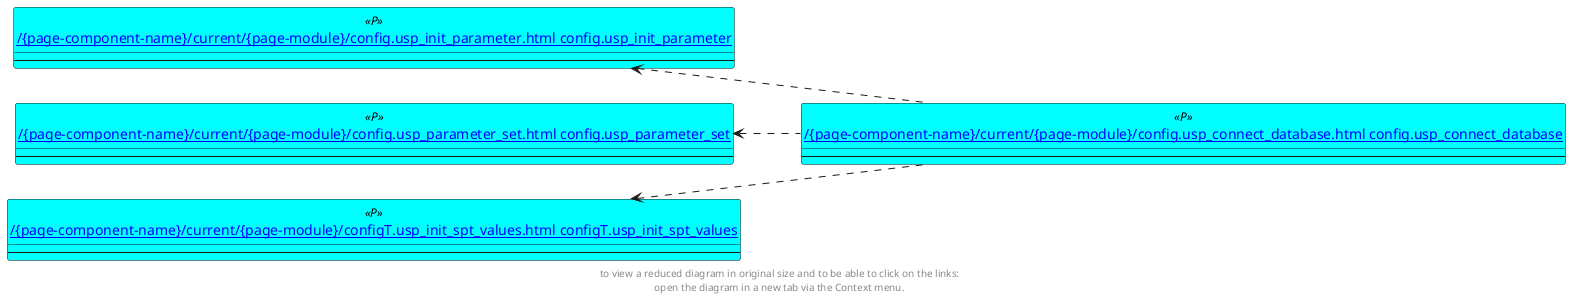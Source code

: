 @startuml
left to right direction
'top to bottom direction
hide circle
'avoide "." issues:
set namespaceSeparator none


skinparam class {
  BackgroundColor White
  BackgroundColor<<FN>> Yellow
  BackgroundColor<<FS>> Yellow
  BackgroundColor<<FT>> LightGray
  BackgroundColor<<IF>> Yellow
  BackgroundColor<<IS>> Yellow
  BackgroundColor<<P>> Aqua
  BackgroundColor<<PC>> Aqua
  BackgroundColor<<SN>> Yellow
  BackgroundColor<<SO>> SlateBlue
  BackgroundColor<<TF>> LightGray
  BackgroundColor<<TR>> Tomato
  BackgroundColor<<U>> White
  BackgroundColor<<V>> WhiteSmoke
  BackgroundColor<<X>> Aqua
}


entity "[[{site-url}/{page-component-name}/current/{page-module}/config.usp_connect_database.html config.usp_connect_database]]" as config.usp_connect_database << P >> {
  --
}

entity "[[{site-url}/{page-component-name}/current/{page-module}/config.usp_init_parameter.html config.usp_init_parameter]]" as config.usp_init_parameter << P >> {
  --
}

entity "[[{site-url}/{page-component-name}/current/{page-module}/config.usp_parameter_set.html config.usp_parameter_set]]" as config.usp_parameter_set << P >> {
  --
}

entity "[[{site-url}/{page-component-name}/current/{page-module}/configT.usp_init_spt_values.html configT.usp_init_spt_values]]" as configT.usp_init_spt_values << P >> {
  --
}

config.usp_init_parameter <.. config.usp_connect_database
config.usp_parameter_set <.. config.usp_connect_database
configT.usp_init_spt_values <.. config.usp_connect_database
footer
to view a reduced diagram in original size and to be able to click on the links:
open the diagram in a new tab via the Context menu.
end footer

@enduml

